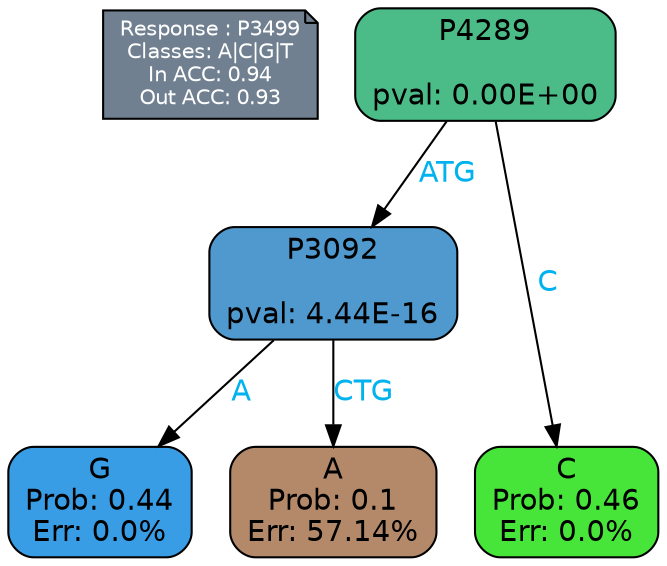 digraph Tree {
node [shape=box, style="filled, rounded", color="black", fontname=helvetica] ;
graph [ranksep=equally, splines=polylines, bgcolor=transparent, dpi=600] ;
edge [fontname=helvetica] ;
LEGEND [label="Response : P3499
Classes: A|C|G|T
In ACC: 0.94
Out ACC: 0.93
",shape=note,align=left,style=filled,fillcolor="slategray",fontcolor="white",fontsize=10];1 [label="P4289

pval: 0.00E+00", fillcolor="#4bbc88"] ;
2 [label="P3092

pval: 4.44E-16", fillcolor="#4f99ce"] ;
3 [label="G
Prob: 0.44
Err: 0.0%", fillcolor="#399de5"] ;
4 [label="A
Prob: 0.1
Err: 57.14%", fillcolor="#b3896a"] ;
5 [label="C
Prob: 0.46
Err: 0.0%", fillcolor="#47e539"] ;
1 -> 2 [label="ATG",fontcolor=deepskyblue2] ;
1 -> 5 [label="C",fontcolor=deepskyblue2] ;
2 -> 3 [label="A",fontcolor=deepskyblue2] ;
2 -> 4 [label="CTG",fontcolor=deepskyblue2] ;
{rank = same; 3;4;5;}{rank = same; LEGEND;1;}}
